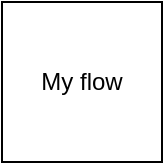 <mxfile version="24.0.7" type="github">
  <diagram name="Page-1" id="KMM8fj57TMUg_symu8iT">
    <mxGraphModel dx="1154" dy="1294" grid="1" gridSize="10" guides="1" tooltips="1" connect="1" arrows="1" fold="1" page="1" pageScale="1" pageWidth="827" pageHeight="1169" math="0" shadow="0">
      <root>
        <mxCell id="0" />
        <mxCell id="1" parent="0" />
        <mxCell id="TEQ-1widrODL8ZeIn-Gj-1" value="My flow" style="whiteSpace=wrap;html=1;aspect=fixed;" vertex="1" parent="1">
          <mxGeometry x="370" y="620" width="80" height="80" as="geometry" />
        </mxCell>
      </root>
    </mxGraphModel>
  </diagram>
</mxfile>
